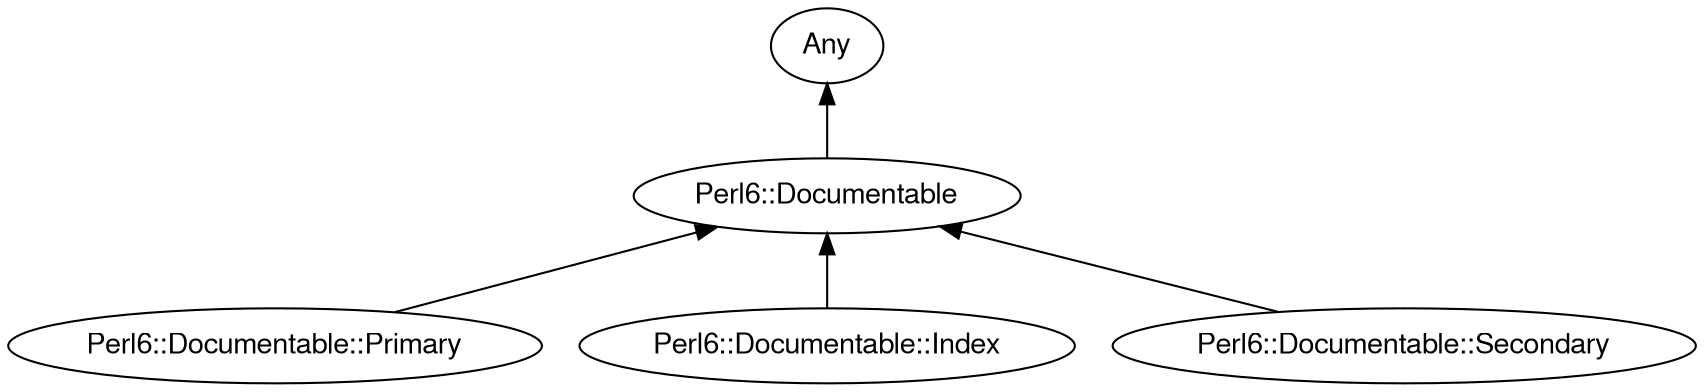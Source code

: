 digraph "perl6-type-graph" {
    rankdir=BT;
    splines=polyline;
    overlap=false; 
    // Types
    "Perl6::Documentable" [color="#000000", fontcolor="#000000", href="/type/Perl6::Documentable", fontname="FreeSans"];
    "Any" [color="#000000", fontcolor="#000000", href="/type/Any", fontname="FreeSans"];
    "Perl6::Documentable::Primary" [color="#000000", fontcolor="#000000", href="/type/Perl6::Documentable::Primary", fontname="FreeSans"];
    "Perl6::Documentable::Index" [color="#000000", fontcolor="#000000", href="/type/Perl6::Documentable::Index", fontname="FreeSans"];
    "Perl6::Documentable::Secondary" [color="#000000", fontcolor="#000000", href="/type/Perl6::Documentable::Secondary", fontname="FreeSans"];

    // Superclasses
    "Perl6::Documentable" -> "Any" [color="#000000"];
    "Perl6::Documentable::Primary" -> "Perl6::Documentable" [color="#000000"];
    "Perl6::Documentable::Index" -> "Perl6::Documentable" [color="#000000"];
    "Perl6::Documentable::Secondary" -> "Perl6::Documentable" [color="#000000"];

    // Roles
}
